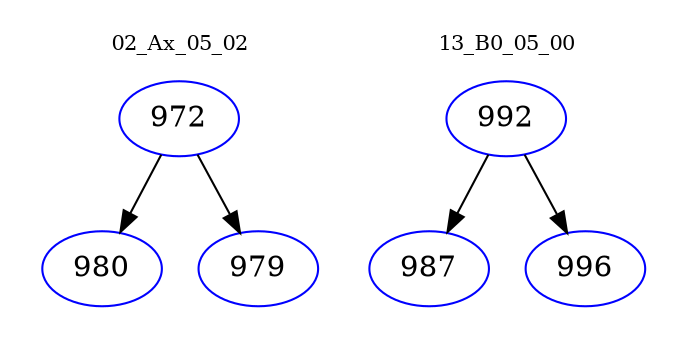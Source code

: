 digraph{
subgraph cluster_0 {
color = white
label = "02_Ax_05_02";
fontsize=10;
T0_972 [label="972", color="blue"]
T0_972 -> T0_980 [color="black"]
T0_980 [label="980", color="blue"]
T0_972 -> T0_979 [color="black"]
T0_979 [label="979", color="blue"]
}
subgraph cluster_1 {
color = white
label = "13_B0_05_00";
fontsize=10;
T1_992 [label="992", color="blue"]
T1_992 -> T1_987 [color="black"]
T1_987 [label="987", color="blue"]
T1_992 -> T1_996 [color="black"]
T1_996 [label="996", color="blue"]
}
}
